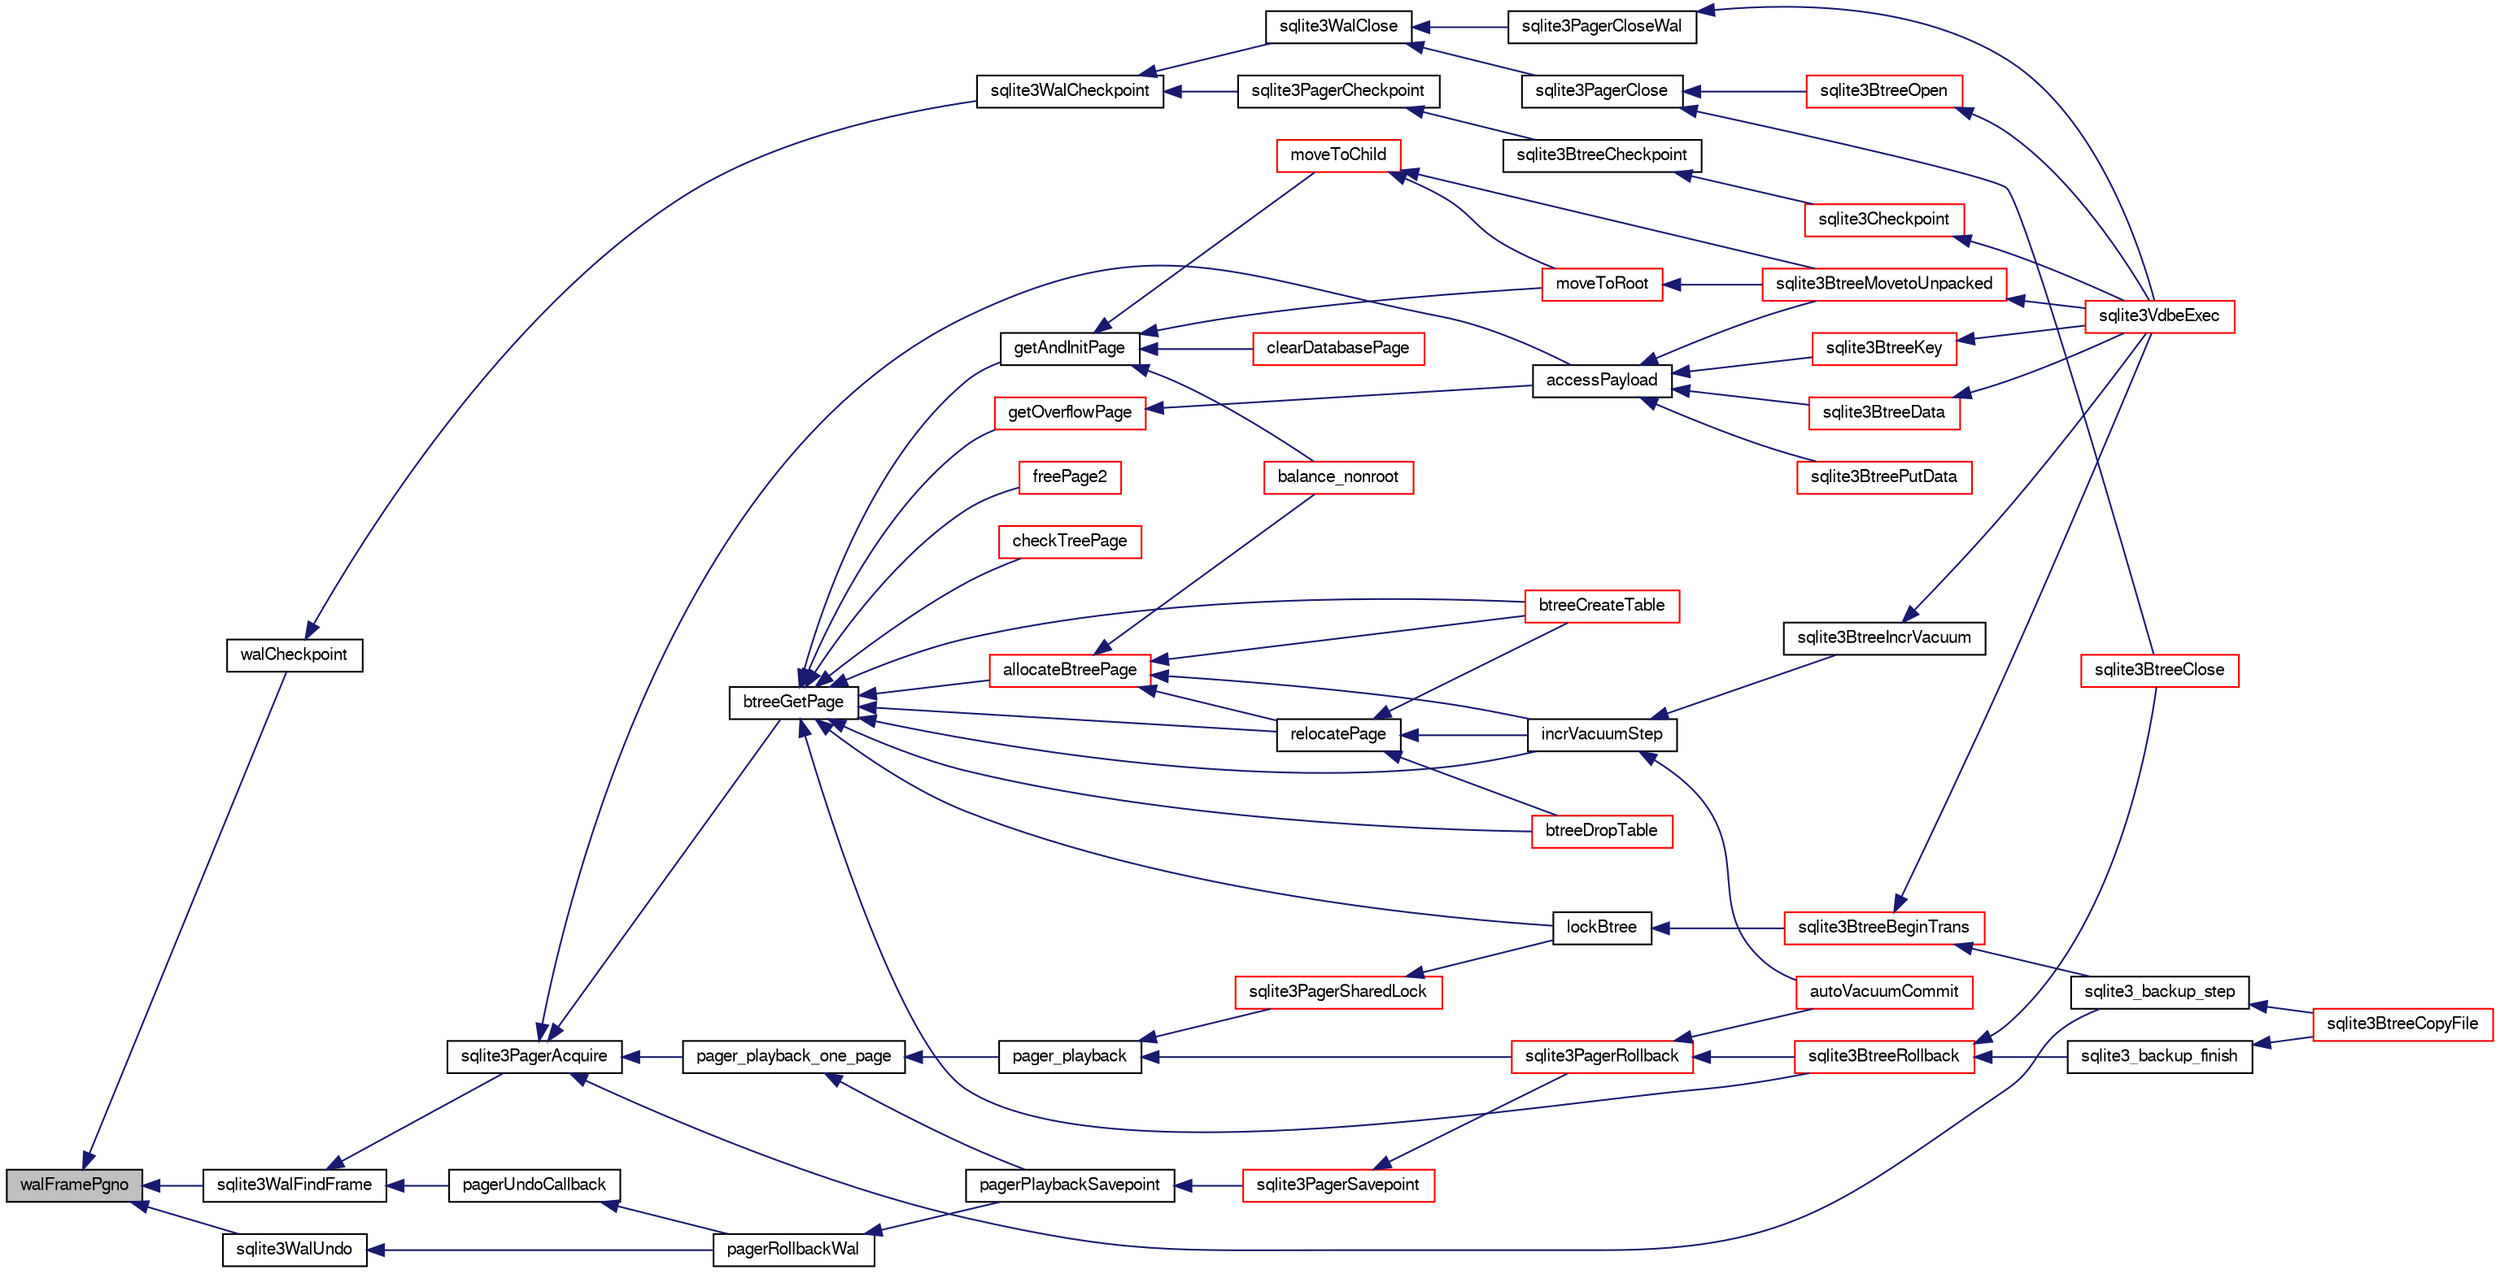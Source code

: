 digraph "walFramePgno"
{
  edge [fontname="FreeSans",fontsize="10",labelfontname="FreeSans",labelfontsize="10"];
  node [fontname="FreeSans",fontsize="10",shape=record];
  rankdir="LR";
  Node894730 [label="walFramePgno",height=0.2,width=0.4,color="black", fillcolor="grey75", style="filled", fontcolor="black"];
  Node894730 -> Node894731 [dir="back",color="midnightblue",fontsize="10",style="solid",fontname="FreeSans"];
  Node894731 [label="walCheckpoint",height=0.2,width=0.4,color="black", fillcolor="white", style="filled",URL="$sqlite3_8c.html#ab5245070ab67db40291c71c4991aa317"];
  Node894731 -> Node894732 [dir="back",color="midnightblue",fontsize="10",style="solid",fontname="FreeSans"];
  Node894732 [label="sqlite3WalCheckpoint",height=0.2,width=0.4,color="black", fillcolor="white", style="filled",URL="$sqlite3_8c.html#a58bec6523fa854142169cdff1fbb8e5f"];
  Node894732 -> Node894733 [dir="back",color="midnightblue",fontsize="10",style="solid",fontname="FreeSans"];
  Node894733 [label="sqlite3PagerCheckpoint",height=0.2,width=0.4,color="black", fillcolor="white", style="filled",URL="$sqlite3_8c.html#a51b879bda409240901c1443161246045"];
  Node894733 -> Node894734 [dir="back",color="midnightblue",fontsize="10",style="solid",fontname="FreeSans"];
  Node894734 [label="sqlite3BtreeCheckpoint",height=0.2,width=0.4,color="black", fillcolor="white", style="filled",URL="$sqlite3_8c.html#a7aa6f5fb12dca5d734397768e90ae119"];
  Node894734 -> Node894735 [dir="back",color="midnightblue",fontsize="10",style="solid",fontname="FreeSans"];
  Node894735 [label="sqlite3Checkpoint",height=0.2,width=0.4,color="red", fillcolor="white", style="filled",URL="$sqlite3_8c.html#a0f0ad6a031e74ddb47bdc701d23bf3e1"];
  Node894735 -> Node894736 [dir="back",color="midnightblue",fontsize="10",style="solid",fontname="FreeSans"];
  Node894736 [label="sqlite3VdbeExec",height=0.2,width=0.4,color="red", fillcolor="white", style="filled",URL="$sqlite3_8c.html#a8ce40a614bdc56719c4d642b1e4dfb21"];
  Node894732 -> Node895001 [dir="back",color="midnightblue",fontsize="10",style="solid",fontname="FreeSans"];
  Node895001 [label="sqlite3WalClose",height=0.2,width=0.4,color="black", fillcolor="white", style="filled",URL="$sqlite3_8c.html#abfd7d36ec6ea41ecb2717dd4c6b0571e"];
  Node895001 -> Node895002 [dir="back",color="midnightblue",fontsize="10",style="solid",fontname="FreeSans"];
  Node895002 [label="sqlite3PagerClose",height=0.2,width=0.4,color="black", fillcolor="white", style="filled",URL="$sqlite3_8c.html#af94b1f96b60689fd09422cce2c85f53f"];
  Node895002 -> Node895003 [dir="back",color="midnightblue",fontsize="10",style="solid",fontname="FreeSans"];
  Node895003 [label="sqlite3BtreeOpen",height=0.2,width=0.4,color="red", fillcolor="white", style="filled",URL="$sqlite3_8c.html#a13dcb44dc34af6ce9d38de9c5aa975f9"];
  Node895003 -> Node894736 [dir="back",color="midnightblue",fontsize="10",style="solid",fontname="FreeSans"];
  Node895002 -> Node895009 [dir="back",color="midnightblue",fontsize="10",style="solid",fontname="FreeSans"];
  Node895009 [label="sqlite3BtreeClose",height=0.2,width=0.4,color="red", fillcolor="white", style="filled",URL="$sqlite3_8c.html#a729b65009b66a99200496b09c124df01"];
  Node895001 -> Node895014 [dir="back",color="midnightblue",fontsize="10",style="solid",fontname="FreeSans"];
  Node895014 [label="sqlite3PagerCloseWal",height=0.2,width=0.4,color="black", fillcolor="white", style="filled",URL="$sqlite3_8c.html#ac62d7d3d29214a7cad25fdd88e7c7a74"];
  Node895014 -> Node894736 [dir="back",color="midnightblue",fontsize="10",style="solid",fontname="FreeSans"];
  Node894730 -> Node895015 [dir="back",color="midnightblue",fontsize="10",style="solid",fontname="FreeSans"];
  Node895015 [label="sqlite3WalFindFrame",height=0.2,width=0.4,color="black", fillcolor="white", style="filled",URL="$sqlite3_8c.html#a70d73def3adcc264f500a63178742708"];
  Node895015 -> Node895016 [dir="back",color="midnightblue",fontsize="10",style="solid",fontname="FreeSans"];
  Node895016 [label="pagerUndoCallback",height=0.2,width=0.4,color="black", fillcolor="white", style="filled",URL="$sqlite3_8c.html#aca578b7eaed97dbbc2219eb67e1de24f"];
  Node895016 -> Node895017 [dir="back",color="midnightblue",fontsize="10",style="solid",fontname="FreeSans"];
  Node895017 [label="pagerRollbackWal",height=0.2,width=0.4,color="black", fillcolor="white", style="filled",URL="$sqlite3_8c.html#a80911cae8e3a137646b54d4e3e52147b"];
  Node895017 -> Node895018 [dir="back",color="midnightblue",fontsize="10",style="solid",fontname="FreeSans"];
  Node895018 [label="pagerPlaybackSavepoint",height=0.2,width=0.4,color="black", fillcolor="white", style="filled",URL="$sqlite3_8c.html#aedf76c3b6661c4244cc3e2c5464fd12e"];
  Node895018 -> Node895019 [dir="back",color="midnightblue",fontsize="10",style="solid",fontname="FreeSans"];
  Node895019 [label="sqlite3PagerSavepoint",height=0.2,width=0.4,color="red", fillcolor="white", style="filled",URL="$sqlite3_8c.html#a8b5f1920b6a8b564a47e243868f2c8d4"];
  Node895019 -> Node895020 [dir="back",color="midnightblue",fontsize="10",style="solid",fontname="FreeSans"];
  Node895020 [label="sqlite3PagerRollback",height=0.2,width=0.4,color="red", fillcolor="white", style="filled",URL="$sqlite3_8c.html#afdd2ecbb97b7a716892ff6bd10c7dfd0"];
  Node895020 -> Node895064 [dir="back",color="midnightblue",fontsize="10",style="solid",fontname="FreeSans"];
  Node895064 [label="autoVacuumCommit",height=0.2,width=0.4,color="red", fillcolor="white", style="filled",URL="$sqlite3_8c.html#a809d22c6311135ae3048adf41febaef0"];
  Node895020 -> Node895070 [dir="back",color="midnightblue",fontsize="10",style="solid",fontname="FreeSans"];
  Node895070 [label="sqlite3BtreeRollback",height=0.2,width=0.4,color="red", fillcolor="white", style="filled",URL="$sqlite3_8c.html#a317473acdafdd688385c8954f09de186"];
  Node895070 -> Node895009 [dir="back",color="midnightblue",fontsize="10",style="solid",fontname="FreeSans"];
  Node895070 -> Node894966 [dir="back",color="midnightblue",fontsize="10",style="solid",fontname="FreeSans"];
  Node894966 [label="sqlite3_backup_finish",height=0.2,width=0.4,color="black", fillcolor="white", style="filled",URL="$sqlite3_8h.html#a176857dd58d99be53b6d7305533e0048"];
  Node894966 -> Node894950 [dir="back",color="midnightblue",fontsize="10",style="solid",fontname="FreeSans"];
  Node894950 [label="sqlite3BtreeCopyFile",height=0.2,width=0.4,color="red", fillcolor="white", style="filled",URL="$sqlite3_8c.html#a4d9e19a79f0d5c1dfcef0bd137ae83f9"];
  Node895015 -> Node895023 [dir="back",color="midnightblue",fontsize="10",style="solid",fontname="FreeSans"];
  Node895023 [label="sqlite3PagerAcquire",height=0.2,width=0.4,color="black", fillcolor="white", style="filled",URL="$sqlite3_8c.html#a22a53daafd2bd778cda390312651f994"];
  Node895023 -> Node895024 [dir="back",color="midnightblue",fontsize="10",style="solid",fontname="FreeSans"];
  Node895024 [label="pager_playback_one_page",height=0.2,width=0.4,color="black", fillcolor="white", style="filled",URL="$sqlite3_8c.html#adfca1dee9939482792fe2b4ed982d00e"];
  Node895024 -> Node895025 [dir="back",color="midnightblue",fontsize="10",style="solid",fontname="FreeSans"];
  Node895025 [label="pager_playback",height=0.2,width=0.4,color="black", fillcolor="white", style="filled",URL="$sqlite3_8c.html#a9d9a750a9fc76eb4b668c8a16b164a65"];
  Node895025 -> Node895026 [dir="back",color="midnightblue",fontsize="10",style="solid",fontname="FreeSans"];
  Node895026 [label="sqlite3PagerSharedLock",height=0.2,width=0.4,color="red", fillcolor="white", style="filled",URL="$sqlite3_8c.html#a58c197b629fb6eaacf96c7add57c70df"];
  Node895026 -> Node895028 [dir="back",color="midnightblue",fontsize="10",style="solid",fontname="FreeSans"];
  Node895028 [label="lockBtree",height=0.2,width=0.4,color="black", fillcolor="white", style="filled",URL="$sqlite3_8c.html#a5b808194d3178be15705a420265cee9d"];
  Node895028 -> Node895029 [dir="back",color="midnightblue",fontsize="10",style="solid",fontname="FreeSans"];
  Node895029 [label="sqlite3BtreeBeginTrans",height=0.2,width=0.4,color="red", fillcolor="white", style="filled",URL="$sqlite3_8c.html#a52d6706df15c67c22aa7d0e290c16bf5"];
  Node895029 -> Node894949 [dir="back",color="midnightblue",fontsize="10",style="solid",fontname="FreeSans"];
  Node894949 [label="sqlite3_backup_step",height=0.2,width=0.4,color="black", fillcolor="white", style="filled",URL="$sqlite3_8h.html#a1699b75e98d082eebc465a9e64c35269"];
  Node894949 -> Node894950 [dir="back",color="midnightblue",fontsize="10",style="solid",fontname="FreeSans"];
  Node895029 -> Node894736 [dir="back",color="midnightblue",fontsize="10",style="solid",fontname="FreeSans"];
  Node895025 -> Node895020 [dir="back",color="midnightblue",fontsize="10",style="solid",fontname="FreeSans"];
  Node895024 -> Node895018 [dir="back",color="midnightblue",fontsize="10",style="solid",fontname="FreeSans"];
  Node895023 -> Node895031 [dir="back",color="midnightblue",fontsize="10",style="solid",fontname="FreeSans"];
  Node895031 [label="btreeGetPage",height=0.2,width=0.4,color="black", fillcolor="white", style="filled",URL="$sqlite3_8c.html#ac59679e30ceb0190614fbd19a7feb6de"];
  Node895031 -> Node895032 [dir="back",color="midnightblue",fontsize="10",style="solid",fontname="FreeSans"];
  Node895032 [label="getAndInitPage",height=0.2,width=0.4,color="black", fillcolor="white", style="filled",URL="$sqlite3_8c.html#ae85122d12808231a8d58459440a405ab"];
  Node895032 -> Node895033 [dir="back",color="midnightblue",fontsize="10",style="solid",fontname="FreeSans"];
  Node895033 [label="moveToChild",height=0.2,width=0.4,color="red", fillcolor="white", style="filled",URL="$sqlite3_8c.html#a1dbea539dd841af085ba1e1390922237"];
  Node895033 -> Node895034 [dir="back",color="midnightblue",fontsize="10",style="solid",fontname="FreeSans"];
  Node895034 [label="moveToRoot",height=0.2,width=0.4,color="red", fillcolor="white", style="filled",URL="$sqlite3_8c.html#a2b8fb9bf88e10e7e4dedc8da64e7e956"];
  Node895034 -> Node895037 [dir="back",color="midnightblue",fontsize="10",style="solid",fontname="FreeSans"];
  Node895037 [label="sqlite3BtreeMovetoUnpacked",height=0.2,width=0.4,color="red", fillcolor="white", style="filled",URL="$sqlite3_8c.html#a6d0b5aed55d5e85a0a6bfcae169fe579"];
  Node895037 -> Node894736 [dir="back",color="midnightblue",fontsize="10",style="solid",fontname="FreeSans"];
  Node895033 -> Node895037 [dir="back",color="midnightblue",fontsize="10",style="solid",fontname="FreeSans"];
  Node895032 -> Node895034 [dir="back",color="midnightblue",fontsize="10",style="solid",fontname="FreeSans"];
  Node895032 -> Node895054 [dir="back",color="midnightblue",fontsize="10",style="solid",fontname="FreeSans"];
  Node895054 [label="balance_nonroot",height=0.2,width=0.4,color="red", fillcolor="white", style="filled",URL="$sqlite3_8c.html#a513ba5c0beb3462a4b60064469f1539d"];
  Node895032 -> Node895056 [dir="back",color="midnightblue",fontsize="10",style="solid",fontname="FreeSans"];
  Node895056 [label="clearDatabasePage",height=0.2,width=0.4,color="red", fillcolor="white", style="filled",URL="$sqlite3_8c.html#aecc3046a56feeeabd3ca93c0685e35d5"];
  Node895031 -> Node895028 [dir="back",color="midnightblue",fontsize="10",style="solid",fontname="FreeSans"];
  Node895031 -> Node895061 [dir="back",color="midnightblue",fontsize="10",style="solid",fontname="FreeSans"];
  Node895061 [label="relocatePage",height=0.2,width=0.4,color="black", fillcolor="white", style="filled",URL="$sqlite3_8c.html#af8fb5934ff87b02845c89350c57fd2bc"];
  Node895061 -> Node895062 [dir="back",color="midnightblue",fontsize="10",style="solid",fontname="FreeSans"];
  Node895062 [label="incrVacuumStep",height=0.2,width=0.4,color="black", fillcolor="white", style="filled",URL="$sqlite3_8c.html#a68a85130a567f1700dc0907ec9227892"];
  Node895062 -> Node895063 [dir="back",color="midnightblue",fontsize="10",style="solid",fontname="FreeSans"];
  Node895063 [label="sqlite3BtreeIncrVacuum",height=0.2,width=0.4,color="black", fillcolor="white", style="filled",URL="$sqlite3_8c.html#a0b4c98acfd785fc6d5dc5c3237030318"];
  Node895063 -> Node894736 [dir="back",color="midnightblue",fontsize="10",style="solid",fontname="FreeSans"];
  Node895062 -> Node895064 [dir="back",color="midnightblue",fontsize="10",style="solid",fontname="FreeSans"];
  Node895061 -> Node895068 [dir="back",color="midnightblue",fontsize="10",style="solid",fontname="FreeSans"];
  Node895068 [label="btreeCreateTable",height=0.2,width=0.4,color="red", fillcolor="white", style="filled",URL="$sqlite3_8c.html#a48e09eaac366a6b585edd02553872954"];
  Node895061 -> Node895059 [dir="back",color="midnightblue",fontsize="10",style="solid",fontname="FreeSans"];
  Node895059 [label="btreeDropTable",height=0.2,width=0.4,color="red", fillcolor="white", style="filled",URL="$sqlite3_8c.html#abba4061ea34842db278e91f537d2c2ff"];
  Node895031 -> Node895062 [dir="back",color="midnightblue",fontsize="10",style="solid",fontname="FreeSans"];
  Node895031 -> Node895070 [dir="back",color="midnightblue",fontsize="10",style="solid",fontname="FreeSans"];
  Node895031 -> Node895071 [dir="back",color="midnightblue",fontsize="10",style="solid",fontname="FreeSans"];
  Node895071 [label="getOverflowPage",height=0.2,width=0.4,color="red", fillcolor="white", style="filled",URL="$sqlite3_8c.html#af907f898e049d621e2c9dc1ed1d63cf4"];
  Node895071 -> Node895072 [dir="back",color="midnightblue",fontsize="10",style="solid",fontname="FreeSans"];
  Node895072 [label="accessPayload",height=0.2,width=0.4,color="black", fillcolor="white", style="filled",URL="$sqlite3_8c.html#acf70e6d3cb6afd54d677b3dffb6959d2"];
  Node895072 -> Node895073 [dir="back",color="midnightblue",fontsize="10",style="solid",fontname="FreeSans"];
  Node895073 [label="sqlite3BtreeKey",height=0.2,width=0.4,color="red", fillcolor="white", style="filled",URL="$sqlite3_8c.html#ac2d5b22a7aae9c57b8a4ef7be643c1cd"];
  Node895073 -> Node894736 [dir="back",color="midnightblue",fontsize="10",style="solid",fontname="FreeSans"];
  Node895072 -> Node895081 [dir="back",color="midnightblue",fontsize="10",style="solid",fontname="FreeSans"];
  Node895081 [label="sqlite3BtreeData",height=0.2,width=0.4,color="red", fillcolor="white", style="filled",URL="$sqlite3_8c.html#a1790f0a3e62aea4361ab60996272a78c"];
  Node895081 -> Node894736 [dir="back",color="midnightblue",fontsize="10",style="solid",fontname="FreeSans"];
  Node895072 -> Node895037 [dir="back",color="midnightblue",fontsize="10",style="solid",fontname="FreeSans"];
  Node895072 -> Node895077 [dir="back",color="midnightblue",fontsize="10",style="solid",fontname="FreeSans"];
  Node895077 [label="sqlite3BtreePutData",height=0.2,width=0.4,color="red", fillcolor="white", style="filled",URL="$sqlite3_8c.html#a3de4f8662e8ea70d283bd57db1152a4c"];
  Node895031 -> Node895083 [dir="back",color="midnightblue",fontsize="10",style="solid",fontname="FreeSans"];
  Node895083 [label="allocateBtreePage",height=0.2,width=0.4,color="red", fillcolor="white", style="filled",URL="$sqlite3_8c.html#ae84ce1103eabfe9455a6a59e6cec4a33"];
  Node895083 -> Node895061 [dir="back",color="midnightblue",fontsize="10",style="solid",fontname="FreeSans"];
  Node895083 -> Node895062 [dir="back",color="midnightblue",fontsize="10",style="solid",fontname="FreeSans"];
  Node895083 -> Node895054 [dir="back",color="midnightblue",fontsize="10",style="solid",fontname="FreeSans"];
  Node895083 -> Node895068 [dir="back",color="midnightblue",fontsize="10",style="solid",fontname="FreeSans"];
  Node895031 -> Node895087 [dir="back",color="midnightblue",fontsize="10",style="solid",fontname="FreeSans"];
  Node895087 [label="freePage2",height=0.2,width=0.4,color="red", fillcolor="white", style="filled",URL="$sqlite3_8c.html#a625a2c2bdaf95cdb3a7cb945201f7efb"];
  Node895031 -> Node895068 [dir="back",color="midnightblue",fontsize="10",style="solid",fontname="FreeSans"];
  Node895031 -> Node895059 [dir="back",color="midnightblue",fontsize="10",style="solid",fontname="FreeSans"];
  Node895031 -> Node895089 [dir="back",color="midnightblue",fontsize="10",style="solid",fontname="FreeSans"];
  Node895089 [label="checkTreePage",height=0.2,width=0.4,color="red", fillcolor="white", style="filled",URL="$sqlite3_8c.html#a0bdac89d12e5ac328d260ae8259777b2"];
  Node895023 -> Node895072 [dir="back",color="midnightblue",fontsize="10",style="solid",fontname="FreeSans"];
  Node895023 -> Node894949 [dir="back",color="midnightblue",fontsize="10",style="solid",fontname="FreeSans"];
  Node894730 -> Node895129 [dir="back",color="midnightblue",fontsize="10",style="solid",fontname="FreeSans"];
  Node895129 [label="sqlite3WalUndo",height=0.2,width=0.4,color="black", fillcolor="white", style="filled",URL="$sqlite3_8c.html#a9a106da99e04f3c34f90e9ca15678953"];
  Node895129 -> Node895017 [dir="back",color="midnightblue",fontsize="10",style="solid",fontname="FreeSans"];
}

